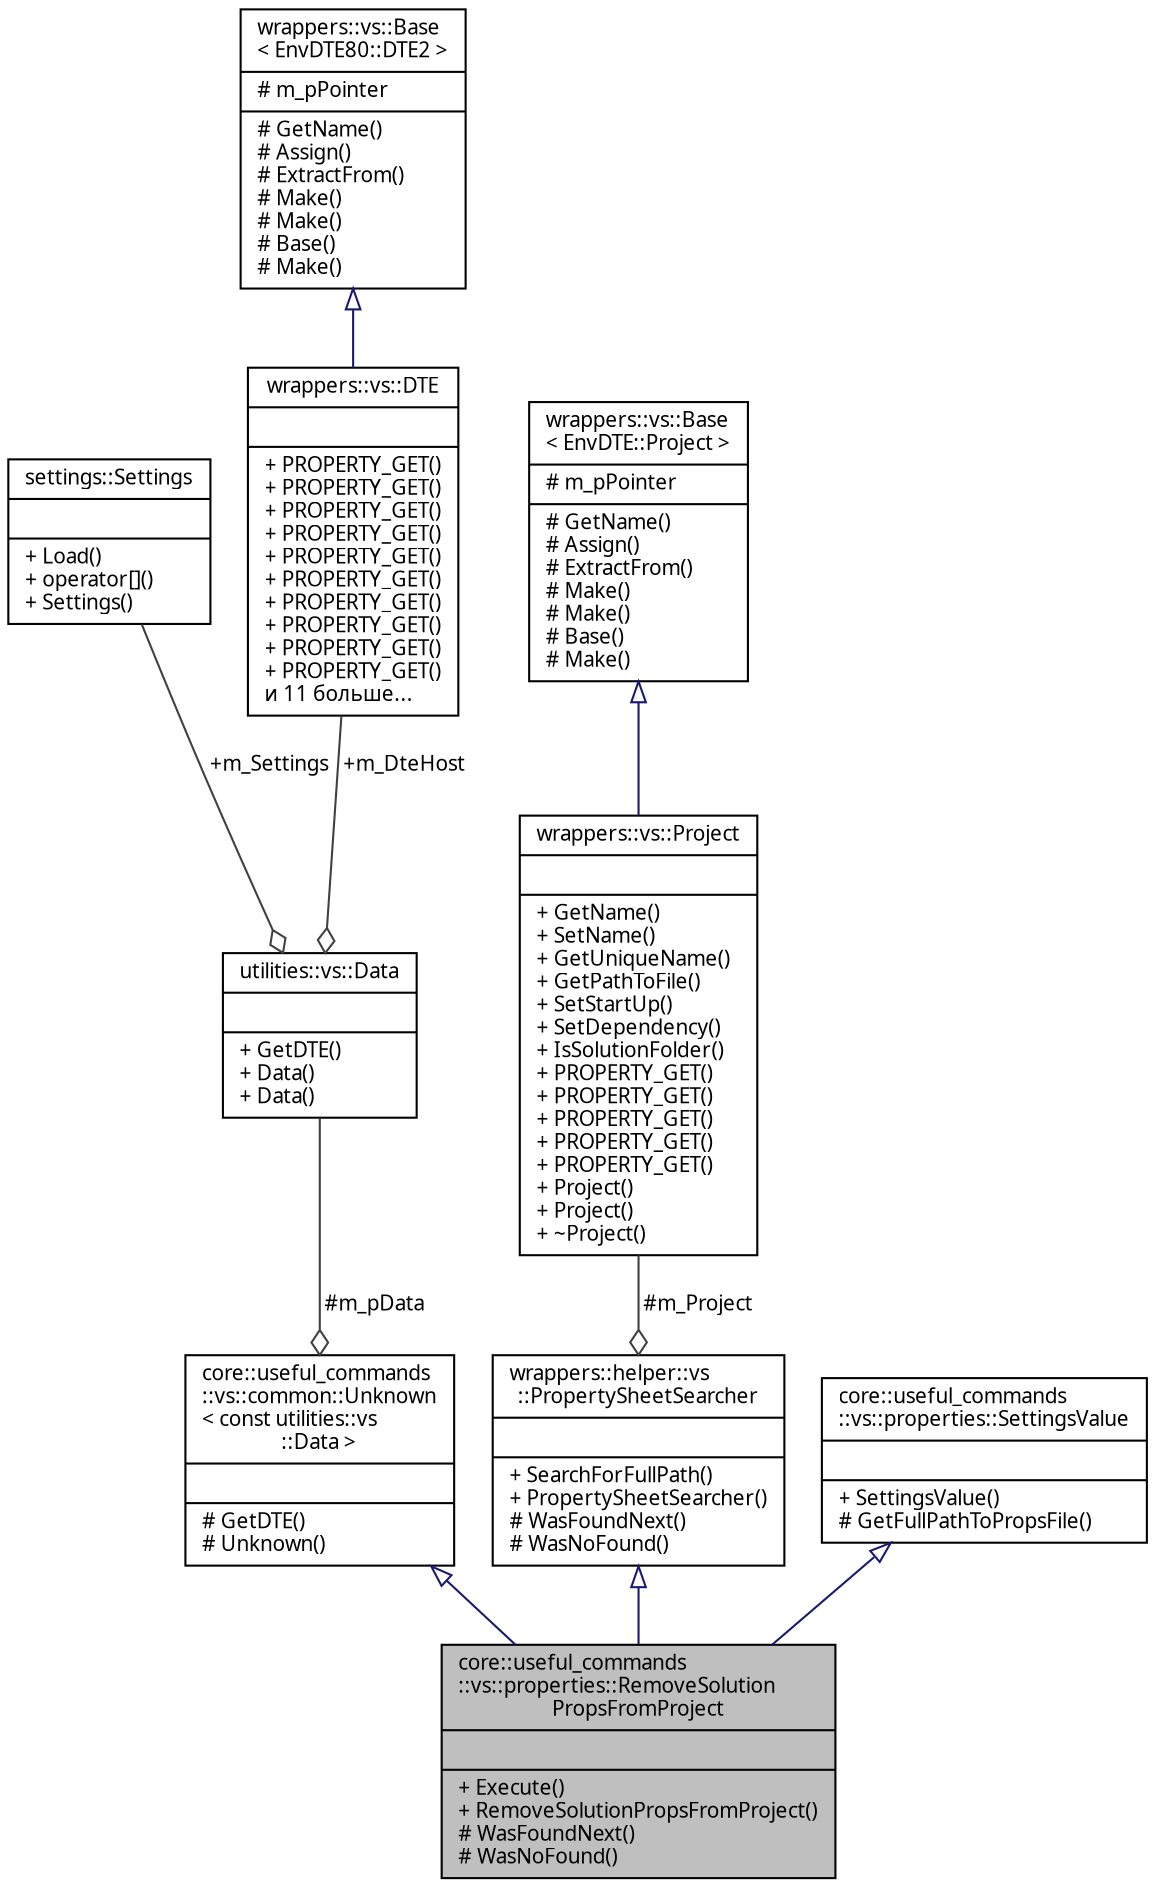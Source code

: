 digraph "core::useful_commands::vs::properties::RemoveSolutionPropsFromProject"
{
 // INTERACTIVE_SVG=YES
  edge [fontname="Verdana",fontsize="10",labelfontname="Verdana",labelfontsize="10"];
  node [fontname="Verdana",fontsize="10",shape=record];
  Node1 [label="{core::useful_commands\l::vs::properties::RemoveSolution\lPropsFromProject\n||+ Execute()\l+ RemoveSolutionPropsFromProject()\l# WasFoundNext()\l# WasNoFound()\l}",height=0.2,width=0.4,color="black", fillcolor="grey75", style="filled", fontcolor="black"];
  Node2 -> Node1 [dir="back",color="midnightblue",fontsize="10",style="solid",arrowtail="onormal",fontname="Verdana"];
  Node2 [label="{core::useful_commands\l::vs::common::Unknown\l\< const utilities::vs\l::Data \>\n||# GetDTE()\l# Unknown()\l}",height=0.2,width=0.4,color="black", fillcolor="white", style="filled",URL="$classcore_1_1useful__commands_1_1vs_1_1common_1_1_unknown.html"];
  Node3 -> Node2 [color="grey25",fontsize="10",style="solid",label=" #m_pData" ,arrowhead="odiamond",fontname="Verdana"];
  Node3 [label="{utilities::vs::Data\n||+ GetDTE()\l+ Data()\l+ Data()\l}",height=0.2,width=0.4,color="black", fillcolor="white", style="filled",URL="$classutilities_1_1vs_1_1_data.html",tooltip="Класс входит в Раздел Utilities   Класс, содержащий данные, передаваемые командам надстройки..."];
  Node4 -> Node3 [color="grey25",fontsize="10",style="solid",label=" +m_Settings" ,arrowhead="odiamond",fontname="Verdana"];
  Node4 [label="{settings::Settings\n||+ Load()\l+ operator[]()\l+ Settings()\l}",height=0.2,width=0.4,color="black", fillcolor="white", style="filled",URL="$classsettings_1_1_settings.html",tooltip="Класс входит в Settings   Класс доступа к надстройкам системы. "];
  Node5 -> Node3 [color="grey25",fontsize="10",style="solid",label=" +m_DteHost" ,arrowhead="odiamond",fontname="Verdana"];
  Node5 [label="{wrappers::vs::DTE\n||+ PROPERTY_GET()\l+ PROPERTY_GET()\l+ PROPERTY_GET()\l+ PROPERTY_GET()\l+ PROPERTY_GET()\l+ PROPERTY_GET()\l+ PROPERTY_GET()\l+ PROPERTY_GET()\l+ PROPERTY_GET()\l+ PROPERTY_GET()\lи 11 больше...\l}",height=0.2,width=0.4,color="black", fillcolor="white", style="filled",URL="$classwrappers_1_1vs_1_1_d_t_e.html",tooltip="Класс входит в Проект Ide   Класс-обертка для EnvDTE80::DTE2. "];
  Node6 -> Node5 [dir="back",color="midnightblue",fontsize="10",style="solid",arrowtail="onormal",fontname="Verdana"];
  Node6 [label="{wrappers::vs::Base\l\< EnvDTE80::DTE2 \>\n|# m_pPointer\l|# GetName()\l# Assign()\l# ExtractFrom()\l# Make()\l# Make()\l# Base()\l# Make()\l}",height=0.2,width=0.4,color="black", fillcolor="white", style="filled",URL="$classwrappers_1_1vs_1_1_base.html"];
  Node7 -> Node1 [dir="back",color="midnightblue",fontsize="10",style="solid",arrowtail="onormal",fontname="Verdana"];
  Node7 [label="{wrappers::helper::vs\l::PropertySheetSearcher\n||+ SearchForFullPath()\l+ PropertySheetSearcher()\l# WasFoundNext()\l# WasNoFound()\l}",height=0.2,width=0.4,color="black", fillcolor="white", style="filled",URL="$classwrappers_1_1helper_1_1vs_1_1_property_sheet_searcher.html",tooltip="Класс входит в Проект Helper Вспомогательный класс для поиска страницы свойств у проекта. "];
  Node8 -> Node7 [color="grey25",fontsize="10",style="solid",label=" #m_Project" ,arrowhead="odiamond",fontname="Verdana"];
  Node8 [label="{wrappers::vs::Project\n||+ GetName()\l+ SetName()\l+ GetUniqueName()\l+ GetPathToFile()\l+ SetStartUp()\l+ SetDependency()\l+ IsSolutionFolder()\l+ PROPERTY_GET()\l+ PROPERTY_GET()\l+ PROPERTY_GET()\l+ PROPERTY_GET()\l+ PROPERTY_GET()\l+ Project()\l+ Project()\l+ ~Project()\l}",height=0.2,width=0.4,color="black", fillcolor="white", style="filled",URL="$classwrappers_1_1vs_1_1_project.html",tooltip="Класс входит в Проект Project   Класс-обертка для EnvDTE::Project. "];
  Node9 -> Node8 [dir="back",color="midnightblue",fontsize="10",style="solid",arrowtail="onormal",fontname="Verdana"];
  Node9 [label="{wrappers::vs::Base\l\< EnvDTE::Project \>\n|# m_pPointer\l|# GetName()\l# Assign()\l# ExtractFrom()\l# Make()\l# Make()\l# Base()\l# Make()\l}",height=0.2,width=0.4,color="black", fillcolor="white", style="filled",URL="$classwrappers_1_1vs_1_1_base.html"];
  Node10 -> Node1 [dir="back",color="midnightblue",fontsize="10",style="solid",arrowtail="onormal",fontname="Verdana"];
  Node10 [label="{core::useful_commands\l::vs::properties::SettingsValue\n||+ SettingsValue()\l# GetFullPathToPropsFile()\l}",height=0.2,width=0.4,color="black", fillcolor="white", style="filled",URL="$classcore_1_1useful__commands_1_1vs_1_1properties_1_1_settings_value.html",tooltip="Класс входит в Проект Properties   Вспомогательный класс для получения обработанных параметров настро..."];
}
